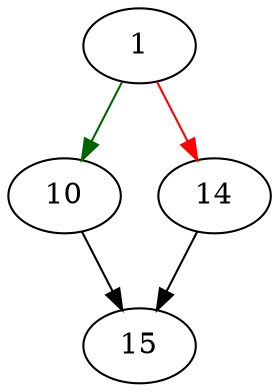 strict digraph "countFinalize" {
	// Node definitions.
	1 [entry=true];
	10;
	14;
	15;

	// Edge definitions.
	1 -> 10 [
		color=darkgreen
		cond=true
	];
	1 -> 14 [
		color=red
		cond=false
	];
	10 -> 15;
	14 -> 15;
}